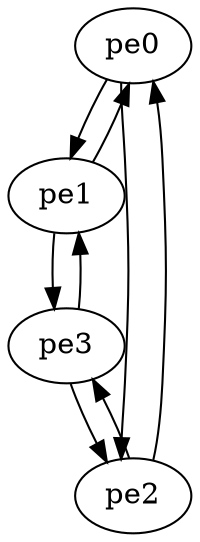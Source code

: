 digraph G {
    pe0;
    pe1;
    pe2;
    pe3;
    pe0 -> pe1;
    pe1 -> pe0;
    pe0 -> pe2;
    pe2 -> pe0;
    pe1 -> pe3;
    pe3 -> pe1;
    pe2 -> pe3;
    pe3 -> pe2;
}
